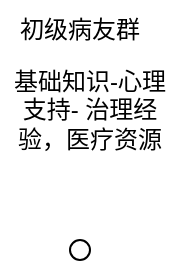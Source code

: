<mxfile version="28.2.2">
  <diagram name="第 1 页" id="ONQ_GF-xP0x4ZCpnbo76">
    <mxGraphModel dx="1473" dy="874" grid="1" gridSize="10" guides="1" tooltips="1" connect="1" arrows="1" fold="1" page="1" pageScale="1" pageWidth="827" pageHeight="1169" math="0" shadow="0">
      <root>
        <mxCell id="0" />
        <mxCell id="1" parent="0" />
        <mxCell id="AKE3hOe5DT-UgDDL9yFq-1" value="" style="ellipse;whiteSpace=wrap;html=1;aspect=fixed;" vertex="1" parent="1">
          <mxGeometry x="150" y="610" width="10" height="10" as="geometry" />
        </mxCell>
        <mxCell id="AKE3hOe5DT-UgDDL9yFq-2" value="初级病友群" style="text;strokeColor=none;align=center;fillColor=none;html=1;verticalAlign=middle;whiteSpace=wrap;rounded=0;" vertex="1" parent="1">
          <mxGeometry x="115" y="490" width="80" height="30" as="geometry" />
        </mxCell>
        <mxCell id="AKE3hOe5DT-UgDDL9yFq-3" value="基础知识-心理支持- 治理经验，医疗资源" style="text;strokeColor=none;align=center;fillColor=none;html=1;verticalAlign=middle;whiteSpace=wrap;rounded=0;" vertex="1" parent="1">
          <mxGeometry x="120" y="530" width="80" height="30" as="geometry" />
        </mxCell>
      </root>
    </mxGraphModel>
  </diagram>
</mxfile>
